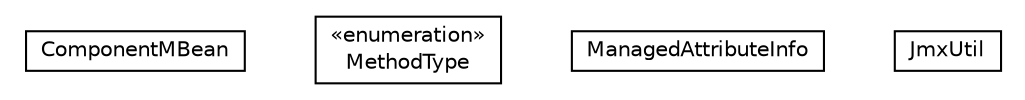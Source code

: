#!/usr/local/bin/dot
#
# Class diagram 
# Generated by UMLGraph version 5.1 (http://www.umlgraph.org/)
#

digraph G {
	edge [fontname="Helvetica",fontsize=10,labelfontname="Helvetica",labelfontsize=10];
	node [fontname="Helvetica",fontsize=10,shape=plaintext];
	nodesep=0.25;
	ranksep=0.5;
	// pt.ist.fenixframework.jmx.ComponentMBean
	c2786 [label=<<table title="pt.ist.fenixframework.jmx.ComponentMBean" border="0" cellborder="1" cellspacing="0" cellpadding="2" port="p" href="./ComponentMBean.html">
		<tr><td><table border="0" cellspacing="0" cellpadding="1">
<tr><td align="center" balign="center"> ComponentMBean </td></tr>
		</table></td></tr>
		</table>>, fontname="Helvetica", fontcolor="black", fontsize=10.0];
	// pt.ist.fenixframework.jmx.MethodType
	c2787 [label=<<table title="pt.ist.fenixframework.jmx.MethodType" border="0" cellborder="1" cellspacing="0" cellpadding="2" port="p" href="./MethodType.html">
		<tr><td><table border="0" cellspacing="0" cellpadding="1">
<tr><td align="center" balign="center"> &#171;enumeration&#187; </td></tr>
<tr><td align="center" balign="center"> MethodType </td></tr>
		</table></td></tr>
		</table>>, fontname="Helvetica", fontcolor="black", fontsize=10.0];
	// pt.ist.fenixframework.jmx.ManagedAttributeInfo
	c2788 [label=<<table title="pt.ist.fenixframework.jmx.ManagedAttributeInfo" border="0" cellborder="1" cellspacing="0" cellpadding="2" port="p" href="./ManagedAttributeInfo.html">
		<tr><td><table border="0" cellspacing="0" cellpadding="1">
<tr><td align="center" balign="center"> ManagedAttributeInfo </td></tr>
		</table></td></tr>
		</table>>, fontname="Helvetica", fontcolor="black", fontsize=10.0];
	// pt.ist.fenixframework.jmx.JmxUtil
	c2789 [label=<<table title="pt.ist.fenixframework.jmx.JmxUtil" border="0" cellborder="1" cellspacing="0" cellpadding="2" port="p" href="./JmxUtil.html">
		<tr><td><table border="0" cellspacing="0" cellpadding="1">
<tr><td align="center" balign="center"> JmxUtil </td></tr>
		</table></td></tr>
		</table>>, fontname="Helvetica", fontcolor="black", fontsize=10.0];
}

